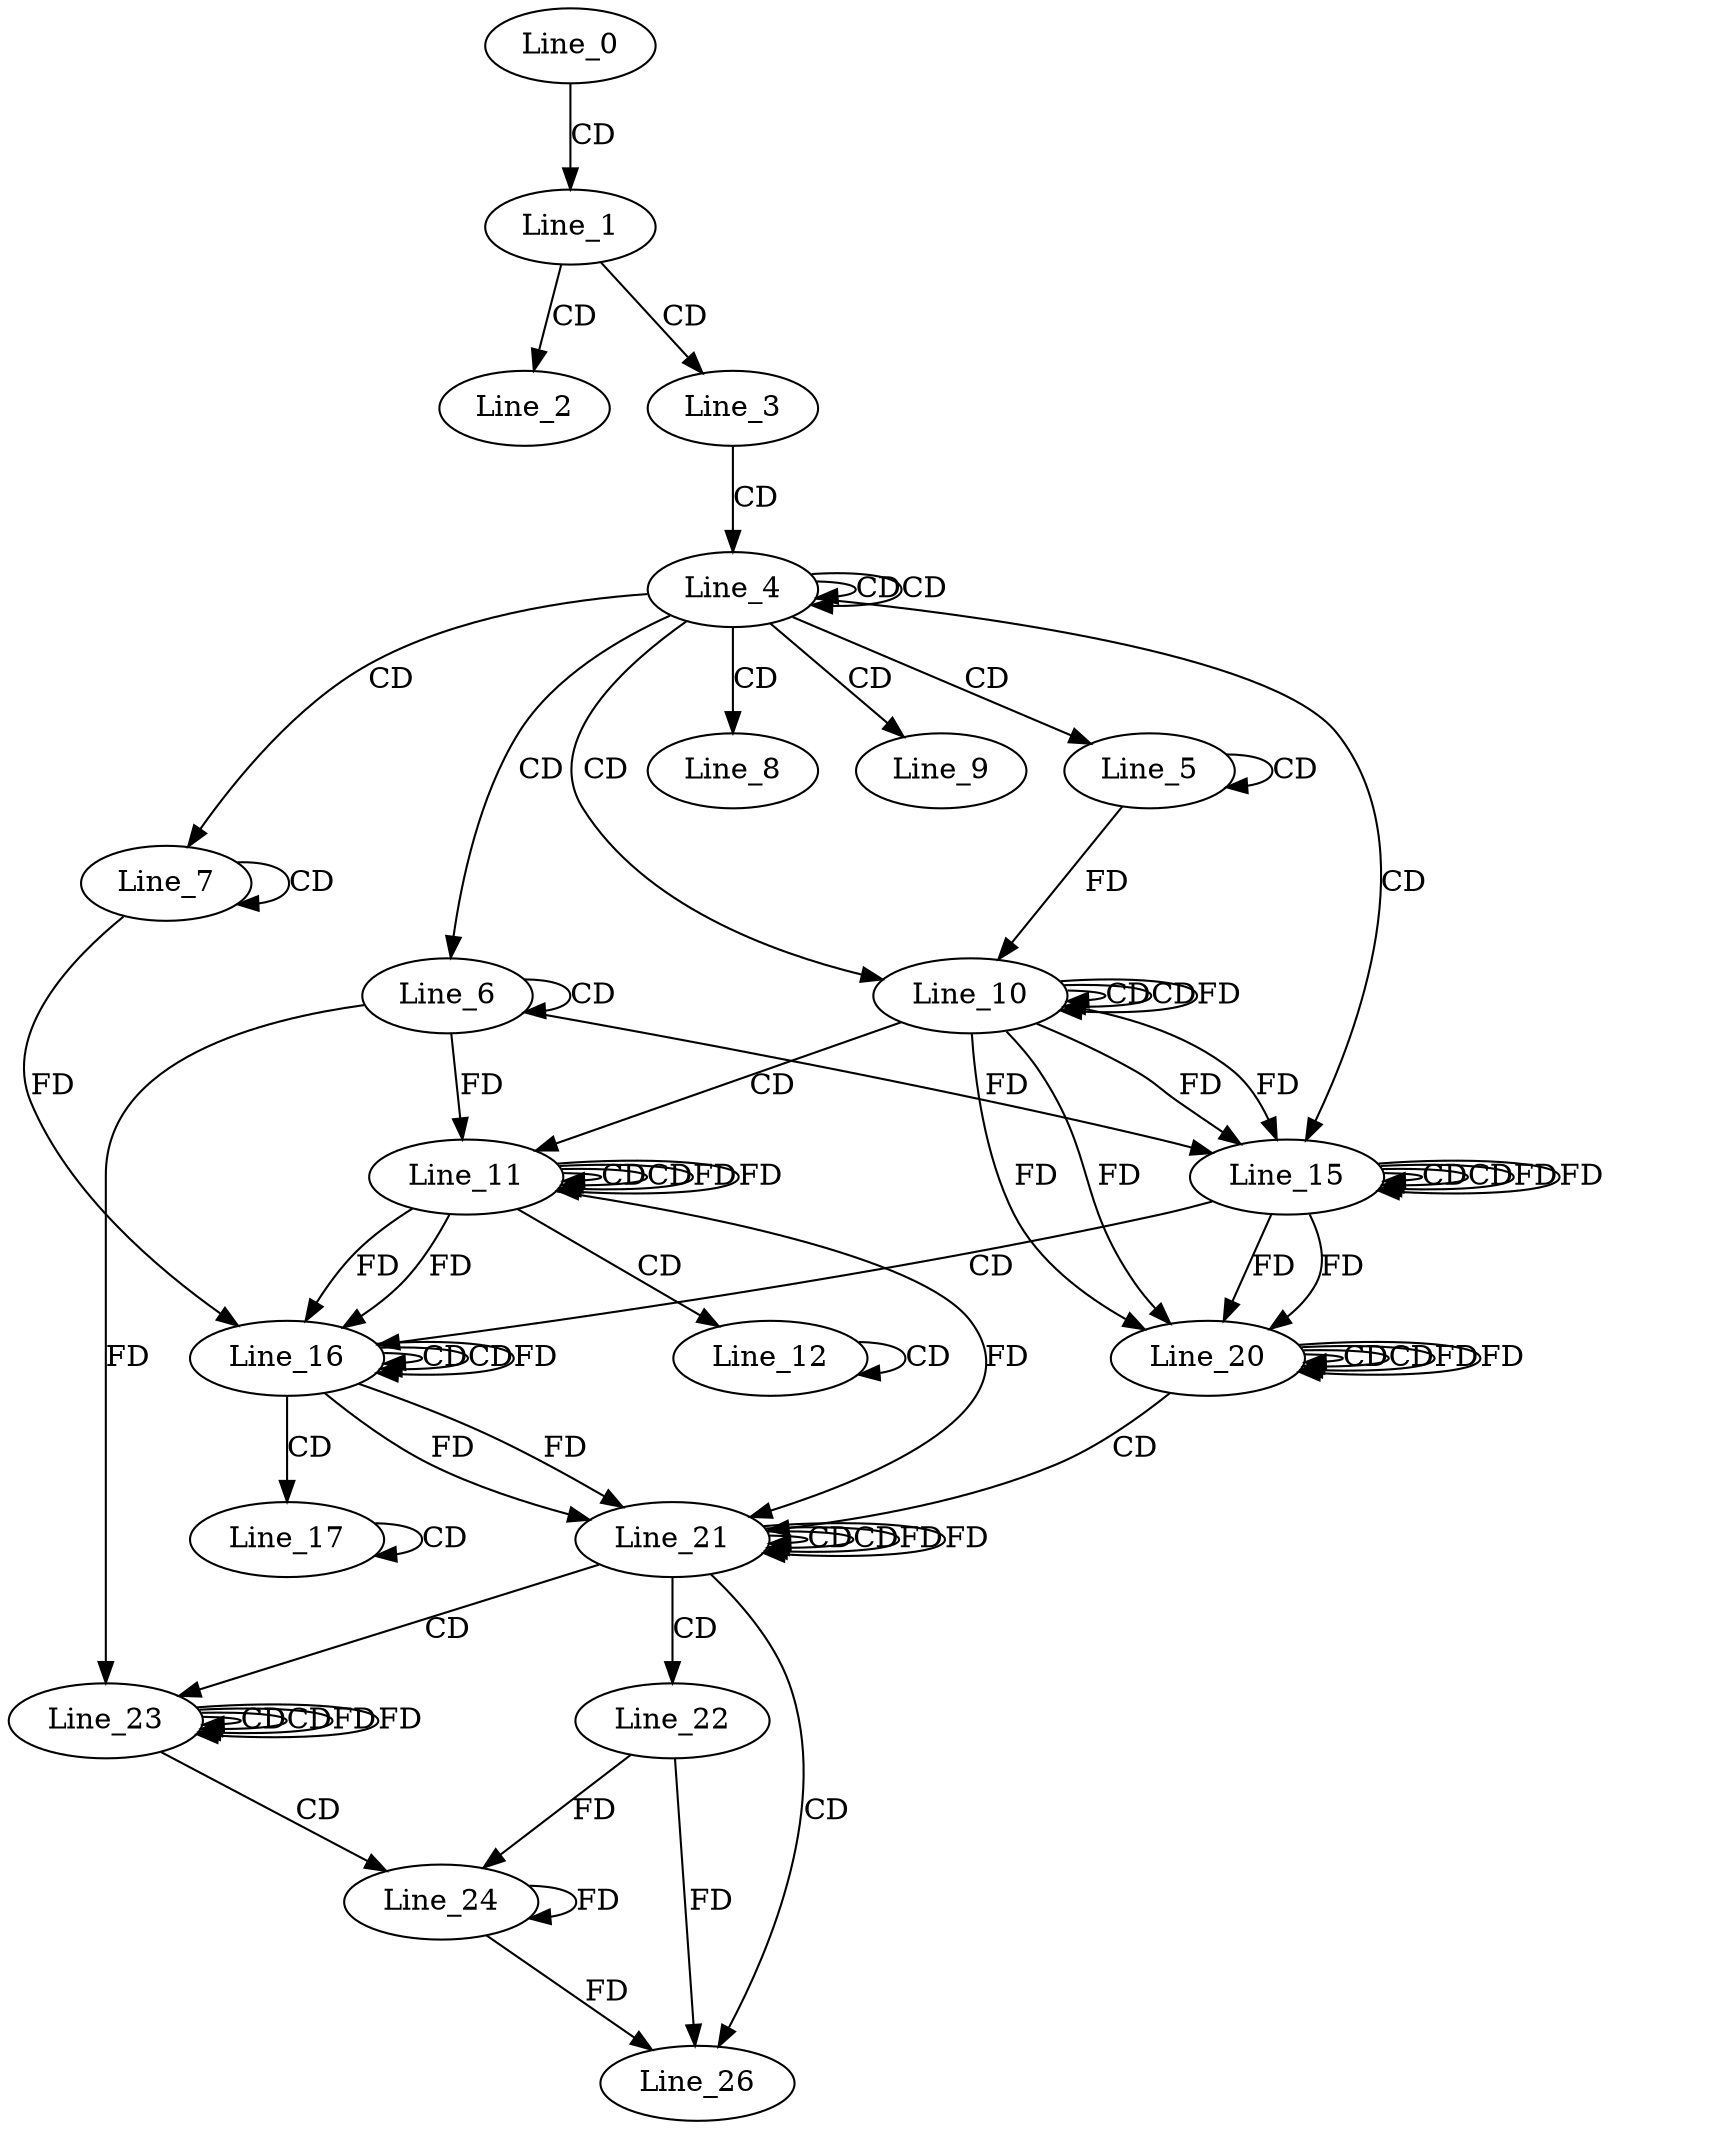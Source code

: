 digraph G {
  Line_0;
  Line_1;
  Line_2;
  Line_3;
  Line_4;
  Line_4;
  Line_5;
  Line_5;
  Line_6;
  Line_6;
  Line_7;
  Line_7;
  Line_8;
  Line_9;
  Line_10;
  Line_10;
  Line_10;
  Line_11;
  Line_11;
  Line_11;
  Line_12;
  Line_12;
  Line_15;
  Line_15;
  Line_15;
  Line_16;
  Line_16;
  Line_16;
  Line_17;
  Line_17;
  Line_20;
  Line_20;
  Line_20;
  Line_21;
  Line_21;
  Line_21;
  Line_22;
  Line_23;
  Line_23;
  Line_23;
  Line_24;
  Line_26;
  Line_0 -> Line_1 [ label="CD" ];
  Line_1 -> Line_2 [ label="CD" ];
  Line_1 -> Line_3 [ label="CD" ];
  Line_3 -> Line_4 [ label="CD" ];
  Line_4 -> Line_4 [ label="CD" ];
  Line_4 -> Line_4 [ label="CD" ];
  Line_4 -> Line_5 [ label="CD" ];
  Line_5 -> Line_5 [ label="CD" ];
  Line_4 -> Line_6 [ label="CD" ];
  Line_6 -> Line_6 [ label="CD" ];
  Line_4 -> Line_7 [ label="CD" ];
  Line_7 -> Line_7 [ label="CD" ];
  Line_4 -> Line_8 [ label="CD" ];
  Line_4 -> Line_9 [ label="CD" ];
  Line_4 -> Line_10 [ label="CD" ];
  Line_10 -> Line_10 [ label="CD" ];
  Line_5 -> Line_10 [ label="FD" ];
  Line_10 -> Line_10 [ label="CD" ];
  Line_10 -> Line_10 [ label="FD" ];
  Line_10 -> Line_11 [ label="CD" ];
  Line_11 -> Line_11 [ label="CD" ];
  Line_6 -> Line_11 [ label="FD" ];
  Line_11 -> Line_11 [ label="CD" ];
  Line_11 -> Line_11 [ label="FD" ];
  Line_11 -> Line_12 [ label="CD" ];
  Line_12 -> Line_12 [ label="CD" ];
  Line_4 -> Line_15 [ label="CD" ];
  Line_15 -> Line_15 [ label="CD" ];
  Line_10 -> Line_15 [ label="FD" ];
  Line_6 -> Line_15 [ label="FD" ];
  Line_15 -> Line_15 [ label="CD" ];
  Line_15 -> Line_15 [ label="FD" ];
  Line_10 -> Line_15 [ label="FD" ];
  Line_15 -> Line_16 [ label="CD" ];
  Line_16 -> Line_16 [ label="CD" ];
  Line_11 -> Line_16 [ label="FD" ];
  Line_7 -> Line_16 [ label="FD" ];
  Line_16 -> Line_16 [ label="CD" ];
  Line_16 -> Line_16 [ label="FD" ];
  Line_11 -> Line_16 [ label="FD" ];
  Line_16 -> Line_17 [ label="CD" ];
  Line_17 -> Line_17 [ label="CD" ];
  Line_20 -> Line_20 [ label="CD" ];
  Line_15 -> Line_20 [ label="FD" ];
  Line_10 -> Line_20 [ label="FD" ];
  Line_20 -> Line_20 [ label="CD" ];
  Line_20 -> Line_20 [ label="FD" ];
  Line_15 -> Line_20 [ label="FD" ];
  Line_10 -> Line_20 [ label="FD" ];
  Line_20 -> Line_21 [ label="CD" ];
  Line_21 -> Line_21 [ label="CD" ];
  Line_16 -> Line_21 [ label="FD" ];
  Line_21 -> Line_21 [ label="CD" ];
  Line_21 -> Line_21 [ label="FD" ];
  Line_16 -> Line_21 [ label="FD" ];
  Line_11 -> Line_21 [ label="FD" ];
  Line_21 -> Line_22 [ label="CD" ];
  Line_21 -> Line_23 [ label="CD" ];
  Line_23 -> Line_23 [ label="CD" ];
  Line_6 -> Line_23 [ label="FD" ];
  Line_23 -> Line_23 [ label="CD" ];
  Line_23 -> Line_23 [ label="FD" ];
  Line_23 -> Line_24 [ label="CD" ];
  Line_24 -> Line_24 [ label="FD" ];
  Line_22 -> Line_24 [ label="FD" ];
  Line_21 -> Line_26 [ label="CD" ];
  Line_24 -> Line_26 [ label="FD" ];
  Line_22 -> Line_26 [ label="FD" ];
  Line_11 -> Line_11 [ label="FD" ];
  Line_15 -> Line_15 [ label="FD" ];
  Line_20 -> Line_20 [ label="FD" ];
  Line_21 -> Line_21 [ label="FD" ];
  Line_23 -> Line_23 [ label="FD" ];
}
